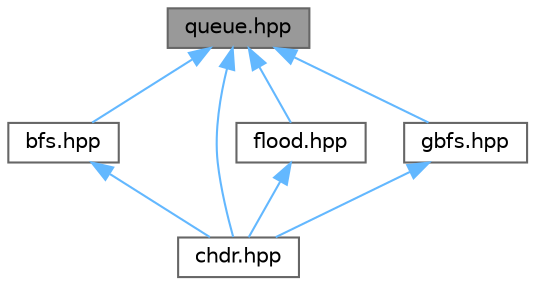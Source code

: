 digraph "queue.hpp"
{
 // LATEX_PDF_SIZE
  bgcolor="transparent";
  edge [fontname=Helvetica,fontsize=10,labelfontname=Helvetica,labelfontsize=10];
  node [fontname=Helvetica,fontsize=10,shape=box,height=0.2,width=0.4];
  Node1 [id="Node000001",label="queue.hpp",height=0.2,width=0.4,color="gray40", fillcolor="grey60", style="filled", fontcolor="black",tooltip=" "];
  Node1 -> Node2 [id="edge1_Node000001_Node000002",dir="back",color="steelblue1",style="solid",tooltip=" "];
  Node2 [id="Node000002",label="bfs.hpp",height=0.2,width=0.4,color="grey40", fillcolor="white", style="filled",URL="$da/d36/bfs_8hpp.html",tooltip=" "];
  Node2 -> Node3 [id="edge2_Node000002_Node000003",dir="back",color="steelblue1",style="solid",tooltip=" "];
  Node3 [id="Node000003",label="chdr.hpp",height=0.2,width=0.4,color="grey40", fillcolor="white", style="filled",URL="$d9/d96/chdr_8hpp.html",tooltip=" "];
  Node1 -> Node3 [id="edge3_Node000001_Node000003",dir="back",color="steelblue1",style="solid",tooltip=" "];
  Node1 -> Node4 [id="edge4_Node000001_Node000004",dir="back",color="steelblue1",style="solid",tooltip=" "];
  Node4 [id="Node000004",label="flood.hpp",height=0.2,width=0.4,color="grey40", fillcolor="white", style="filled",URL="$d8/d12/flood_8hpp.html",tooltip=" "];
  Node4 -> Node3 [id="edge5_Node000004_Node000003",dir="back",color="steelblue1",style="solid",tooltip=" "];
  Node1 -> Node5 [id="edge6_Node000001_Node000005",dir="back",color="steelblue1",style="solid",tooltip=" "];
  Node5 [id="Node000005",label="gbfs.hpp",height=0.2,width=0.4,color="grey40", fillcolor="white", style="filled",URL="$de/d94/gbfs_8hpp.html",tooltip=" "];
  Node5 -> Node3 [id="edge7_Node000005_Node000003",dir="back",color="steelblue1",style="solid",tooltip=" "];
}
